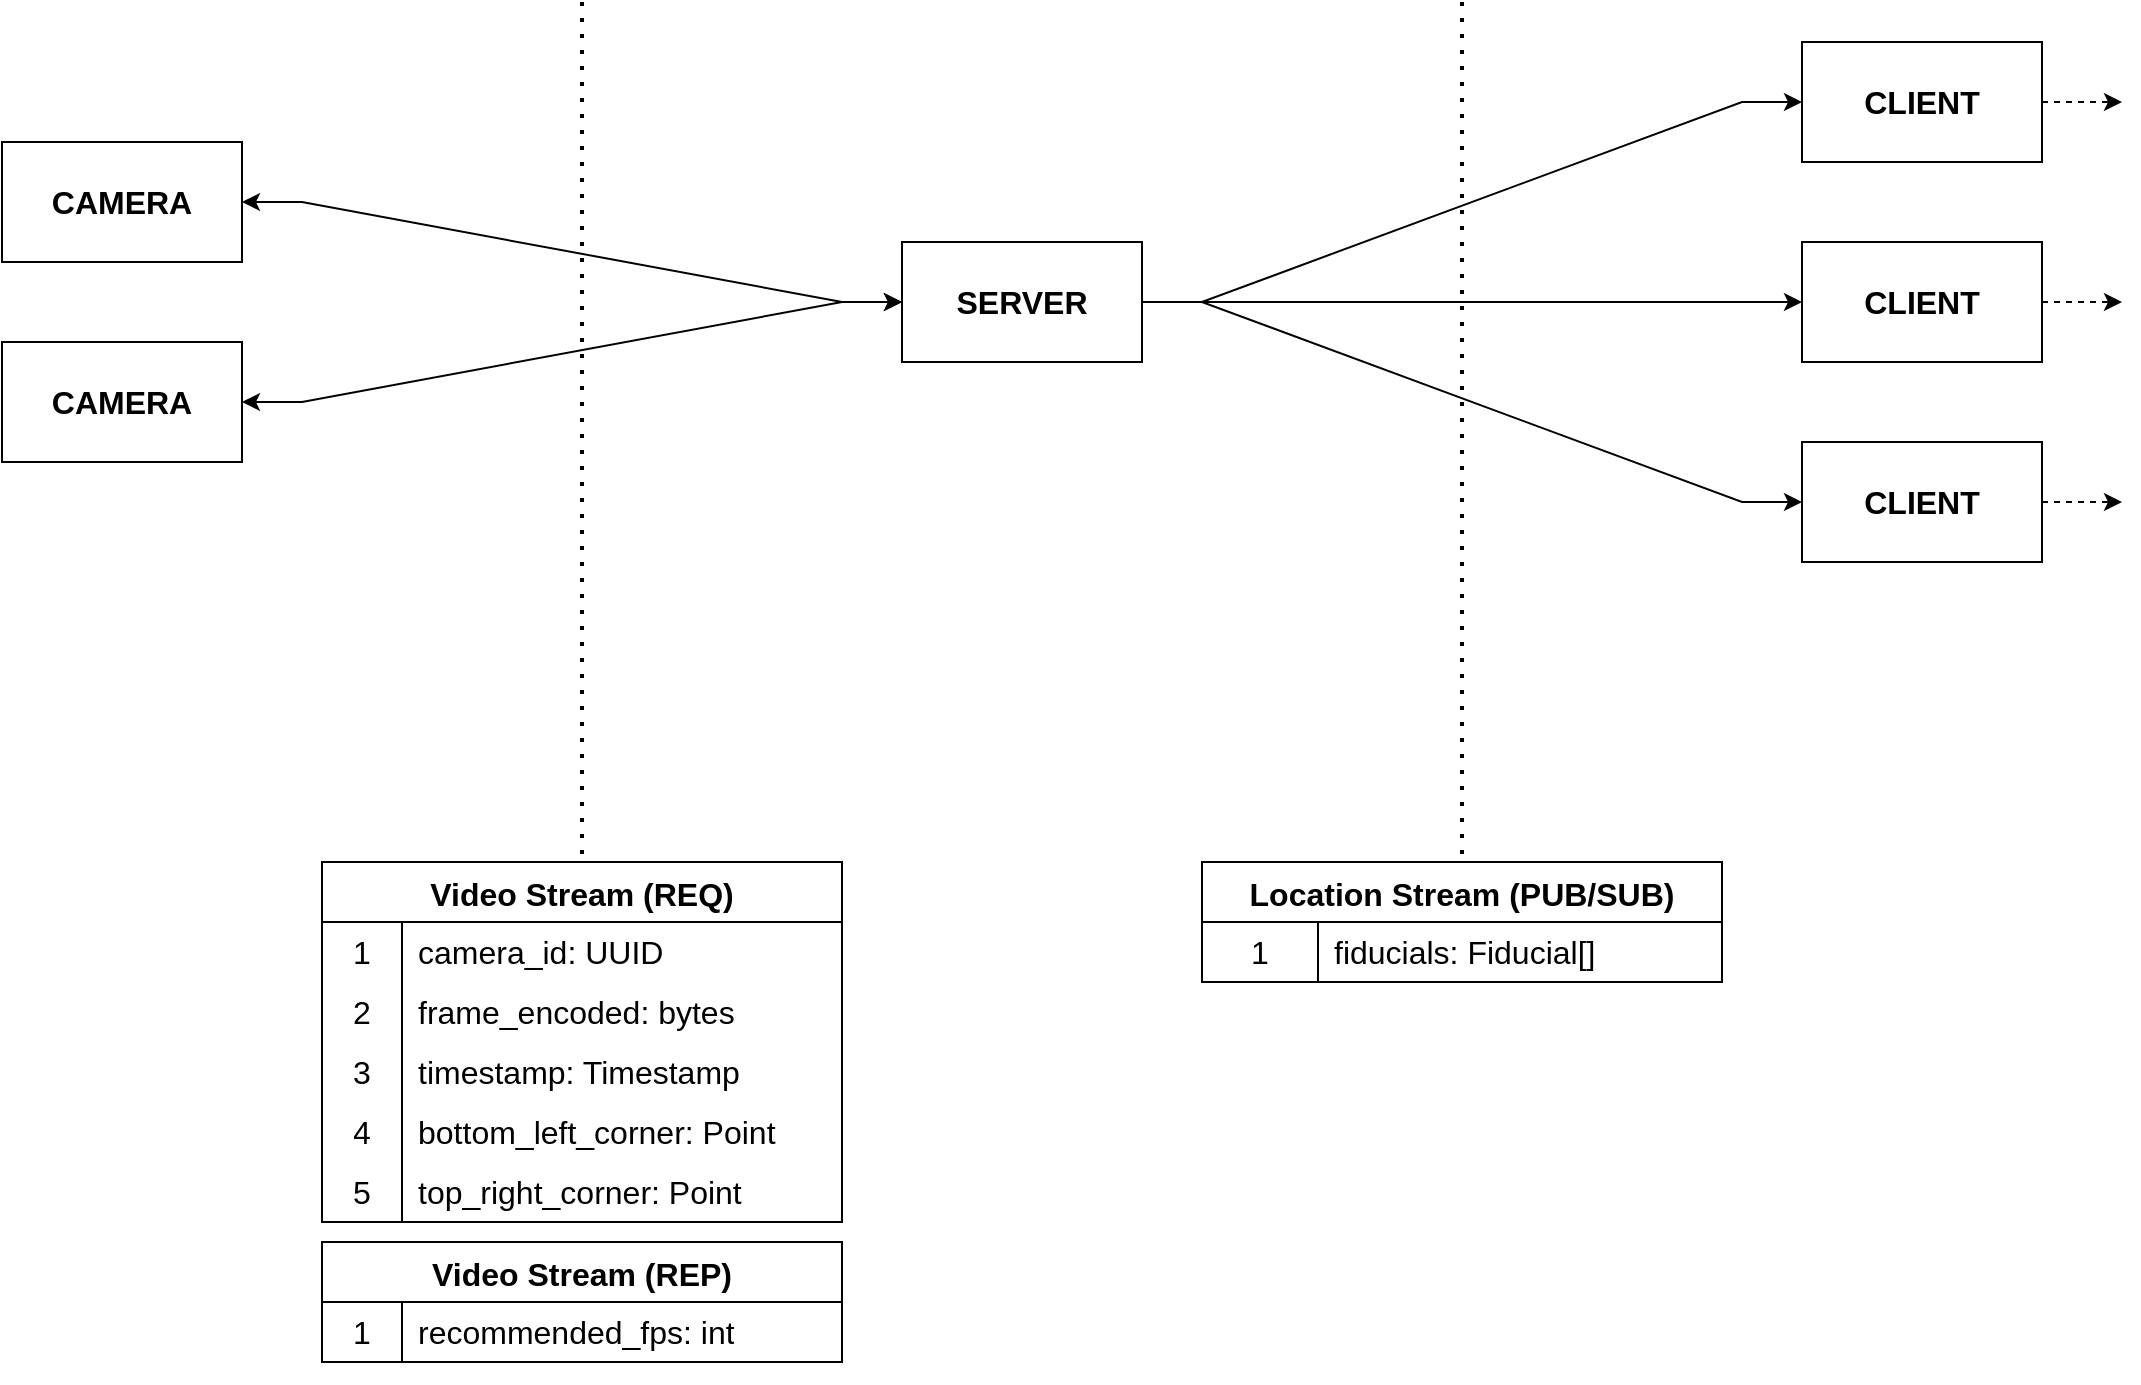 <mxfile version="20.8.20" type="device"><diagram name="Page-1" id="8ZwRMKYIwnAi-eL0Bg6b"><mxGraphModel dx="2074" dy="1151" grid="1" gridSize="10" guides="1" tooltips="1" connect="1" arrows="1" fold="1" page="1" pageScale="1" pageWidth="1100" pageHeight="850" math="0" shadow="0"><root><mxCell id="0"/><mxCell id="1" parent="0"/><mxCell id="f6jl3S5OLqhXv_2z6Z4M-2" value="&lt;div style=&quot;font-size: 16px;&quot;&gt;SERVER&lt;/div&gt;" style="rounded=0;whiteSpace=wrap;html=1;fontSize=16;fontStyle=1" parent="1" vertex="1"><mxGeometry x="470" y="170" width="120" height="60" as="geometry"/></mxCell><mxCell id="f6jl3S5OLqhXv_2z6Z4M-3" value="CLIENT" style="rounded=0;whiteSpace=wrap;html=1;fontSize=16;fontStyle=1" parent="1" vertex="1"><mxGeometry x="920" y="170" width="120" height="60" as="geometry"/></mxCell><mxCell id="f6jl3S5OLqhXv_2z6Z4M-4" value="CLIENT" style="rounded=0;whiteSpace=wrap;html=1;fontSize=16;fontStyle=1" parent="1" vertex="1"><mxGeometry x="920" y="70" width="120" height="60" as="geometry"/></mxCell><mxCell id="f6jl3S5OLqhXv_2z6Z4M-5" value="CLIENT" style="rounded=0;whiteSpace=wrap;html=1;fontSize=16;fontStyle=1" parent="1" vertex="1"><mxGeometry x="920" y="270" width="120" height="60" as="geometry"/></mxCell><mxCell id="f6jl3S5OLqhXv_2z6Z4M-6" value="CAMERA" style="rounded=0;whiteSpace=wrap;html=1;fontSize=16;fontStyle=1" parent="1" vertex="1"><mxGeometry x="20" y="220" width="120" height="60" as="geometry"/></mxCell><mxCell id="f6jl3S5OLqhXv_2z6Z4M-7" value="CAMERA" style="rounded=0;whiteSpace=wrap;html=1;fontSize=16;fontStyle=1" parent="1" vertex="1"><mxGeometry x="20" y="120" width="120" height="60" as="geometry"/></mxCell><mxCell id="f6jl3S5OLqhXv_2z6Z4M-9" value="" style="endArrow=classic;html=1;rounded=0;edgeStyle=entityRelationEdgeStyle;startArrow=classic;startFill=1;" parent="1" source="f6jl3S5OLqhXv_2z6Z4M-7" target="f6jl3S5OLqhXv_2z6Z4M-2" edge="1"><mxGeometry width="50" height="50" relative="1" as="geometry"><mxPoint x="400" y="320" as="sourcePoint"/><mxPoint x="450" y="270" as="targetPoint"/></mxGeometry></mxCell><mxCell id="f6jl3S5OLqhXv_2z6Z4M-10" value="" style="endArrow=classic;html=1;rounded=0;edgeStyle=entityRelationEdgeStyle;startArrow=classic;startFill=1;" parent="1" source="f6jl3S5OLqhXv_2z6Z4M-6" target="f6jl3S5OLqhXv_2z6Z4M-2" edge="1"><mxGeometry width="50" height="50" relative="1" as="geometry"><mxPoint x="250" y="145" as="sourcePoint"/><mxPoint x="370" y="195" as="targetPoint"/></mxGeometry></mxCell><mxCell id="f6jl3S5OLqhXv_2z6Z4M-11" value="" style="endArrow=classic;html=1;rounded=0;edgeStyle=entityRelationEdgeStyle;" parent="1" source="f6jl3S5OLqhXv_2z6Z4M-2" target="f6jl3S5OLqhXv_2z6Z4M-4" edge="1"><mxGeometry width="50" height="50" relative="1" as="geometry"><mxPoint x="270" y="155" as="sourcePoint"/><mxPoint x="390" y="205" as="targetPoint"/></mxGeometry></mxCell><mxCell id="f6jl3S5OLqhXv_2z6Z4M-12" value="" style="endArrow=classic;html=1;rounded=0;edgeStyle=entityRelationEdgeStyle;" parent="1" source="f6jl3S5OLqhXv_2z6Z4M-2" target="f6jl3S5OLqhXv_2z6Z4M-3" edge="1"><mxGeometry width="50" height="50" relative="1" as="geometry"><mxPoint x="280" y="165" as="sourcePoint"/><mxPoint x="400" y="215" as="targetPoint"/></mxGeometry></mxCell><mxCell id="f6jl3S5OLqhXv_2z6Z4M-13" value="" style="endArrow=classic;html=1;rounded=0;edgeStyle=entityRelationEdgeStyle;" parent="1" source="f6jl3S5OLqhXv_2z6Z4M-2" target="f6jl3S5OLqhXv_2z6Z4M-5" edge="1"><mxGeometry width="50" height="50" relative="1" as="geometry"><mxPoint x="290" y="175" as="sourcePoint"/><mxPoint x="410" y="225" as="targetPoint"/></mxGeometry></mxCell><mxCell id="f6jl3S5OLqhXv_2z6Z4M-16" value="" style="endArrow=classic;html=1;rounded=0;dashed=1;" parent="1" source="f6jl3S5OLqhXv_2z6Z4M-4" edge="1"><mxGeometry width="50" height="50" relative="1" as="geometry"><mxPoint x="810" y="185" as="sourcePoint"/><mxPoint x="1080" y="100" as="targetPoint"/></mxGeometry></mxCell><mxCell id="f6jl3S5OLqhXv_2z6Z4M-17" value="" style="endArrow=classic;html=1;rounded=0;dashed=1;" parent="1" source="f6jl3S5OLqhXv_2z6Z4M-3" edge="1"><mxGeometry width="50" height="50" relative="1" as="geometry"><mxPoint x="1050" y="110" as="sourcePoint"/><mxPoint x="1080" y="200" as="targetPoint"/></mxGeometry></mxCell><mxCell id="f6jl3S5OLqhXv_2z6Z4M-18" value="" style="endArrow=classic;html=1;rounded=0;dashed=1;" parent="1" source="f6jl3S5OLqhXv_2z6Z4M-5" edge="1"><mxGeometry width="50" height="50" relative="1" as="geometry"><mxPoint x="1060" y="120" as="sourcePoint"/><mxPoint x="1080" y="300" as="targetPoint"/></mxGeometry></mxCell><mxCell id="f6jl3S5OLqhXv_2z6Z4M-19" value="Video Stream (REQ)" style="shape=table;startSize=30;container=1;collapsible=0;childLayout=tableLayout;fixedRows=1;rowLines=0;fontStyle=1;strokeColor=default;fontSize=16;" parent="1" vertex="1"><mxGeometry x="180" y="480" width="260" height="180" as="geometry"/></mxCell><mxCell id="f6jl3S5OLqhXv_2z6Z4M-20" value="" style="shape=tableRow;horizontal=0;startSize=0;swimlaneHead=0;swimlaneBody=0;top=0;left=0;bottom=0;right=0;collapsible=0;dropTarget=0;fillColor=none;points=[[0,0.5],[1,0.5]];portConstraint=eastwest;strokeColor=inherit;fontSize=16;" parent="f6jl3S5OLqhXv_2z6Z4M-19" vertex="1"><mxGeometry y="30" width="260" height="30" as="geometry"/></mxCell><mxCell id="f6jl3S5OLqhXv_2z6Z4M-21" value="1" style="shape=partialRectangle;html=1;whiteSpace=wrap;connectable=0;fillColor=none;top=0;left=0;bottom=0;right=0;overflow=hidden;pointerEvents=1;strokeColor=inherit;fontSize=16;" parent="f6jl3S5OLqhXv_2z6Z4M-20" vertex="1"><mxGeometry width="40" height="30" as="geometry"><mxRectangle width="40" height="30" as="alternateBounds"/></mxGeometry></mxCell><mxCell id="f6jl3S5OLqhXv_2z6Z4M-22" value="camera_id: UUID" style="shape=partialRectangle;html=1;whiteSpace=wrap;connectable=0;fillColor=none;top=0;left=0;bottom=0;right=0;align=left;spacingLeft=6;overflow=hidden;strokeColor=inherit;fontSize=16;" parent="f6jl3S5OLqhXv_2z6Z4M-20" vertex="1"><mxGeometry x="40" width="220" height="30" as="geometry"><mxRectangle width="220" height="30" as="alternateBounds"/></mxGeometry></mxCell><mxCell id="f6jl3S5OLqhXv_2z6Z4M-23" value="" style="shape=tableRow;horizontal=0;startSize=0;swimlaneHead=0;swimlaneBody=0;top=0;left=0;bottom=0;right=0;collapsible=0;dropTarget=0;fillColor=none;points=[[0,0.5],[1,0.5]];portConstraint=eastwest;strokeColor=inherit;fontSize=16;" parent="f6jl3S5OLqhXv_2z6Z4M-19" vertex="1"><mxGeometry y="60" width="260" height="30" as="geometry"/></mxCell><mxCell id="f6jl3S5OLqhXv_2z6Z4M-24" value="2" style="shape=partialRectangle;html=1;whiteSpace=wrap;connectable=0;fillColor=none;top=0;left=0;bottom=0;right=0;overflow=hidden;strokeColor=inherit;fontSize=16;" parent="f6jl3S5OLqhXv_2z6Z4M-23" vertex="1"><mxGeometry width="40" height="30" as="geometry"><mxRectangle width="40" height="30" as="alternateBounds"/></mxGeometry></mxCell><mxCell id="f6jl3S5OLqhXv_2z6Z4M-25" value="frame_encoded: bytes" style="shape=partialRectangle;html=1;whiteSpace=wrap;connectable=0;fillColor=none;top=0;left=0;bottom=0;right=0;align=left;spacingLeft=6;overflow=hidden;strokeColor=inherit;fontSize=16;" parent="f6jl3S5OLqhXv_2z6Z4M-23" vertex="1"><mxGeometry x="40" width="220" height="30" as="geometry"><mxRectangle width="220" height="30" as="alternateBounds"/></mxGeometry></mxCell><mxCell id="f6jl3S5OLqhXv_2z6Z4M-26" style="shape=tableRow;horizontal=0;startSize=0;swimlaneHead=0;swimlaneBody=0;top=0;left=0;bottom=0;right=0;collapsible=0;dropTarget=0;fillColor=none;points=[[0,0.5],[1,0.5]];portConstraint=eastwest;strokeColor=inherit;fontSize=16;" parent="f6jl3S5OLqhXv_2z6Z4M-19" vertex="1"><mxGeometry y="90" width="260" height="30" as="geometry"/></mxCell><mxCell id="f6jl3S5OLqhXv_2z6Z4M-27" value="3" style="shape=partialRectangle;html=1;whiteSpace=wrap;connectable=0;fillColor=none;top=0;left=0;bottom=0;right=0;overflow=hidden;strokeColor=inherit;fontSize=16;" parent="f6jl3S5OLqhXv_2z6Z4M-26" vertex="1"><mxGeometry width="40" height="30" as="geometry"><mxRectangle width="40" height="30" as="alternateBounds"/></mxGeometry></mxCell><mxCell id="f6jl3S5OLqhXv_2z6Z4M-28" value="timestamp: Timestamp" style="shape=partialRectangle;html=1;whiteSpace=wrap;connectable=0;fillColor=none;top=0;left=0;bottom=0;right=0;align=left;spacingLeft=6;overflow=hidden;strokeColor=inherit;fontSize=16;" parent="f6jl3S5OLqhXv_2z6Z4M-26" vertex="1"><mxGeometry x="40" width="220" height="30" as="geometry"><mxRectangle width="220" height="30" as="alternateBounds"/></mxGeometry></mxCell><mxCell id="f6jl3S5OLqhXv_2z6Z4M-29" style="shape=tableRow;horizontal=0;startSize=0;swimlaneHead=0;swimlaneBody=0;top=0;left=0;bottom=0;right=0;collapsible=0;dropTarget=0;fillColor=none;points=[[0,0.5],[1,0.5]];portConstraint=eastwest;strokeColor=inherit;fontSize=16;" parent="f6jl3S5OLqhXv_2z6Z4M-19" vertex="1"><mxGeometry y="120" width="260" height="30" as="geometry"/></mxCell><mxCell id="f6jl3S5OLqhXv_2z6Z4M-30" value="4" style="shape=partialRectangle;html=1;whiteSpace=wrap;connectable=0;fillColor=none;top=0;left=0;bottom=0;right=0;overflow=hidden;strokeColor=inherit;fontSize=16;" parent="f6jl3S5OLqhXv_2z6Z4M-29" vertex="1"><mxGeometry width="40" height="30" as="geometry"><mxRectangle width="40" height="30" as="alternateBounds"/></mxGeometry></mxCell><mxCell id="f6jl3S5OLqhXv_2z6Z4M-31" value="bottom_left_corner: Point" style="shape=partialRectangle;html=1;whiteSpace=wrap;connectable=0;fillColor=none;top=0;left=0;bottom=0;right=0;align=left;spacingLeft=6;overflow=hidden;strokeColor=inherit;fontSize=16;" parent="f6jl3S5OLqhXv_2z6Z4M-29" vertex="1"><mxGeometry x="40" width="220" height="30" as="geometry"><mxRectangle width="220" height="30" as="alternateBounds"/></mxGeometry></mxCell><mxCell id="f6jl3S5OLqhXv_2z6Z4M-32" style="shape=tableRow;horizontal=0;startSize=0;swimlaneHead=0;swimlaneBody=0;top=0;left=0;bottom=0;right=0;collapsible=0;dropTarget=0;fillColor=none;points=[[0,0.5],[1,0.5]];portConstraint=eastwest;strokeColor=inherit;fontSize=16;" parent="f6jl3S5OLqhXv_2z6Z4M-19" vertex="1"><mxGeometry y="150" width="260" height="30" as="geometry"/></mxCell><mxCell id="f6jl3S5OLqhXv_2z6Z4M-33" value="5" style="shape=partialRectangle;html=1;whiteSpace=wrap;connectable=0;fillColor=none;top=0;left=0;bottom=0;right=0;overflow=hidden;strokeColor=inherit;fontSize=16;" parent="f6jl3S5OLqhXv_2z6Z4M-32" vertex="1"><mxGeometry width="40" height="30" as="geometry"><mxRectangle width="40" height="30" as="alternateBounds"/></mxGeometry></mxCell><mxCell id="f6jl3S5OLqhXv_2z6Z4M-34" value="top_right_corner: Point" style="shape=partialRectangle;html=1;whiteSpace=wrap;connectable=0;fillColor=none;top=0;left=0;bottom=0;right=0;align=left;spacingLeft=6;overflow=hidden;strokeColor=inherit;fontSize=16;" parent="f6jl3S5OLqhXv_2z6Z4M-32" vertex="1"><mxGeometry x="40" width="220" height="30" as="geometry"><mxRectangle width="220" height="30" as="alternateBounds"/></mxGeometry></mxCell><mxCell id="f6jl3S5OLqhXv_2z6Z4M-35" value="" style="shape=tableRow;horizontal=0;startSize=0;swimlaneHead=0;swimlaneBody=0;top=0;left=0;bottom=0;right=0;collapsible=0;dropTarget=0;fillColor=none;points=[[0,0.5],[1,0.5]];portConstraint=eastwest;strokeColor=inherit;fontSize=16;" parent="1" vertex="1"><mxGeometry x="220" y="680" width="180" height="30" as="geometry"/></mxCell><mxCell id="f6jl3S5OLqhXv_2z6Z4M-36" value="" style="shape=tableRow;horizontal=0;startSize=0;swimlaneHead=0;swimlaneBody=0;top=0;left=0;bottom=0;right=0;collapsible=0;dropTarget=0;fillColor=none;points=[[0,0.5],[1,0.5]];portConstraint=eastwest;strokeColor=inherit;fontSize=16;" parent="1" vertex="1"><mxGeometry x="220" y="710" width="180" height="30" as="geometry"/></mxCell><mxCell id="f6jl3S5OLqhXv_2z6Z4M-37" value="Location Stream (PUB/SUB)" style="shape=table;startSize=30;container=1;collapsible=0;childLayout=tableLayout;fixedRows=1;rowLines=0;fontStyle=1;strokeColor=default;fontSize=16;" parent="1" vertex="1"><mxGeometry x="620" y="480" width="260" height="60" as="geometry"/></mxCell><mxCell id="f6jl3S5OLqhXv_2z6Z4M-38" value="" style="shape=tableRow;horizontal=0;startSize=0;swimlaneHead=0;swimlaneBody=0;top=0;left=0;bottom=0;right=0;collapsible=0;dropTarget=0;fillColor=none;points=[[0,0.5],[1,0.5]];portConstraint=eastwest;strokeColor=inherit;fontSize=16;" parent="f6jl3S5OLqhXv_2z6Z4M-37" vertex="1"><mxGeometry y="30" width="260" height="30" as="geometry"/></mxCell><mxCell id="f6jl3S5OLqhXv_2z6Z4M-39" value="1" style="shape=partialRectangle;html=1;whiteSpace=wrap;connectable=0;fillColor=none;top=0;left=0;bottom=0;right=0;overflow=hidden;pointerEvents=1;strokeColor=inherit;fontSize=16;" parent="f6jl3S5OLqhXv_2z6Z4M-38" vertex="1"><mxGeometry width="58" height="30" as="geometry"><mxRectangle width="58" height="30" as="alternateBounds"/></mxGeometry></mxCell><mxCell id="f6jl3S5OLqhXv_2z6Z4M-40" value="fiducials: Fiducial[]" style="shape=partialRectangle;html=1;whiteSpace=wrap;connectable=0;fillColor=none;top=0;left=0;bottom=0;right=0;align=left;spacingLeft=6;overflow=hidden;strokeColor=inherit;fontSize=16;" parent="f6jl3S5OLqhXv_2z6Z4M-38" vertex="1"><mxGeometry x="58" width="202" height="30" as="geometry"><mxRectangle width="202" height="30" as="alternateBounds"/></mxGeometry></mxCell><mxCell id="f6jl3S5OLqhXv_2z6Z4M-41" value="Video Stream (REP)" style="shape=table;startSize=30;container=1;collapsible=0;childLayout=tableLayout;fixedRows=1;rowLines=0;fontStyle=1;strokeColor=default;fontSize=16;" parent="1" vertex="1"><mxGeometry x="180" y="670" width="260" height="60" as="geometry"/></mxCell><mxCell id="f6jl3S5OLqhXv_2z6Z4M-42" value="" style="shape=tableRow;horizontal=0;startSize=0;swimlaneHead=0;swimlaneBody=0;top=0;left=0;bottom=0;right=0;collapsible=0;dropTarget=0;fillColor=none;points=[[0,0.5],[1,0.5]];portConstraint=eastwest;strokeColor=inherit;fontSize=16;" parent="f6jl3S5OLqhXv_2z6Z4M-41" vertex="1"><mxGeometry y="30" width="260" height="30" as="geometry"/></mxCell><mxCell id="f6jl3S5OLqhXv_2z6Z4M-43" value="1" style="shape=partialRectangle;html=1;whiteSpace=wrap;connectable=0;fillColor=none;top=0;left=0;bottom=0;right=0;overflow=hidden;pointerEvents=1;strokeColor=inherit;fontSize=16;" parent="f6jl3S5OLqhXv_2z6Z4M-42" vertex="1"><mxGeometry width="40" height="30" as="geometry"><mxRectangle width="40" height="30" as="alternateBounds"/></mxGeometry></mxCell><mxCell id="f6jl3S5OLqhXv_2z6Z4M-44" value="recommended_fps: int" style="shape=partialRectangle;html=1;whiteSpace=wrap;connectable=0;fillColor=none;top=0;left=0;bottom=0;right=0;align=left;spacingLeft=6;overflow=hidden;strokeColor=inherit;fontSize=16;" parent="f6jl3S5OLqhXv_2z6Z4M-42" vertex="1"><mxGeometry x="40" width="220" height="30" as="geometry"><mxRectangle width="220" height="30" as="alternateBounds"/></mxGeometry></mxCell><mxCell id="f6jl3S5OLqhXv_2z6Z4M-48" value="" style="endArrow=none;dashed=1;html=1;dashPattern=1 3;strokeWidth=2;rounded=0;fontSize=16;entryX=0.5;entryY=0;entryDx=0;entryDy=0;" parent="1" target="f6jl3S5OLqhXv_2z6Z4M-19" edge="1"><mxGeometry width="50" height="50" relative="1" as="geometry"><mxPoint x="310" y="50" as="sourcePoint"/><mxPoint x="450" y="390" as="targetPoint"/></mxGeometry></mxCell><mxCell id="f6jl3S5OLqhXv_2z6Z4M-49" value="" style="endArrow=none;dashed=1;html=1;dashPattern=1 3;strokeWidth=2;rounded=0;fontSize=16;entryX=0.5;entryY=0;entryDx=0;entryDy=0;" parent="1" target="f6jl3S5OLqhXv_2z6Z4M-37" edge="1"><mxGeometry width="50" height="50" relative="1" as="geometry"><mxPoint x="750" y="50" as="sourcePoint"/><mxPoint x="450" y="390" as="targetPoint"/></mxGeometry></mxCell></root></mxGraphModel></diagram></mxfile>